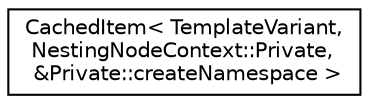 digraph "Graphical Class Hierarchy"
{
 // LATEX_PDF_SIZE
  edge [fontname="Helvetica",fontsize="10",labelfontname="Helvetica",labelfontsize="10"];
  node [fontname="Helvetica",fontsize="10",shape=record];
  rankdir="LR";
  Node0 [label="CachedItem\< TemplateVariant,\l NestingNodeContext::Private,\l &Private::createNamespace \>",height=0.2,width=0.4,color="black", fillcolor="white", style="filled",URL="$classCachedItem.html",tooltip=" "];
}
